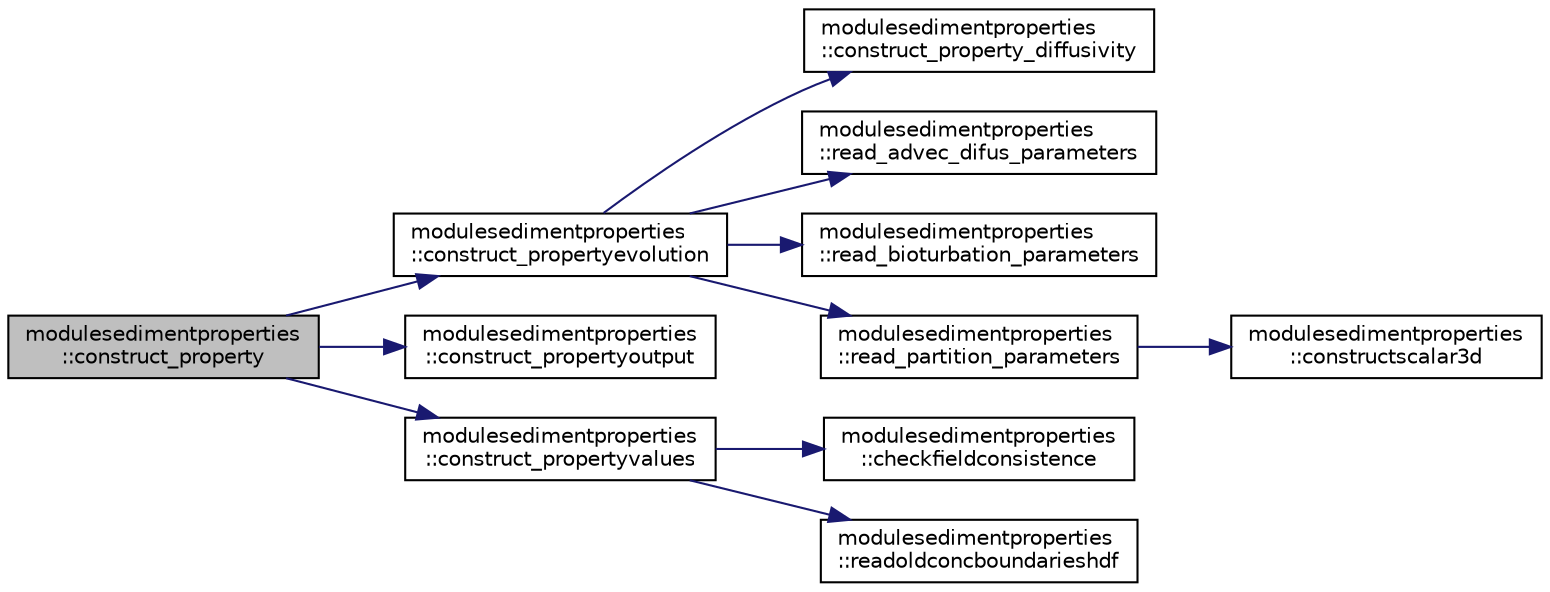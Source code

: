 digraph "modulesedimentproperties::construct_property"
{
 // LATEX_PDF_SIZE
  edge [fontname="Helvetica",fontsize="10",labelfontname="Helvetica",labelfontsize="10"];
  node [fontname="Helvetica",fontsize="10",shape=record];
  rankdir="LR";
  Node1 [label="modulesedimentproperties\l::construct_property",height=0.2,width=0.4,color="black", fillcolor="grey75", style="filled", fontcolor="black",tooltip=" "];
  Node1 -> Node2 [color="midnightblue",fontsize="10",style="solid",fontname="Helvetica"];
  Node2 [label="modulesedimentproperties\l::construct_propertyevolution",height=0.2,width=0.4,color="black", fillcolor="white", style="filled",URL="$namespacemodulesedimentproperties.html#a0062c792fb1ce4d0c7dbe3c701104971",tooltip=" "];
  Node2 -> Node3 [color="midnightblue",fontsize="10",style="solid",fontname="Helvetica"];
  Node3 [label="modulesedimentproperties\l::construct_property_diffusivity",height=0.2,width=0.4,color="black", fillcolor="white", style="filled",URL="$namespacemodulesedimentproperties.html#ad39d979b59e5b787373491b93c07fbf0",tooltip=" "];
  Node2 -> Node4 [color="midnightblue",fontsize="10",style="solid",fontname="Helvetica"];
  Node4 [label="modulesedimentproperties\l::read_advec_difus_parameters",height=0.2,width=0.4,color="black", fillcolor="white", style="filled",URL="$namespacemodulesedimentproperties.html#ae4b16a3890a8718b83545926394da139",tooltip=" "];
  Node2 -> Node5 [color="midnightblue",fontsize="10",style="solid",fontname="Helvetica"];
  Node5 [label="modulesedimentproperties\l::read_bioturbation_parameters",height=0.2,width=0.4,color="black", fillcolor="white", style="filled",URL="$namespacemodulesedimentproperties.html#aa74dbe9c3eb52147100981fe4f5d8702",tooltip=" "];
  Node2 -> Node6 [color="midnightblue",fontsize="10",style="solid",fontname="Helvetica"];
  Node6 [label="modulesedimentproperties\l::read_partition_parameters",height=0.2,width=0.4,color="black", fillcolor="white", style="filled",URL="$namespacemodulesedimentproperties.html#afa4c90b28af961558ea18ba6ed05123b",tooltip=" "];
  Node6 -> Node7 [color="midnightblue",fontsize="10",style="solid",fontname="Helvetica"];
  Node7 [label="modulesedimentproperties\l::constructscalar3d",height=0.2,width=0.4,color="black", fillcolor="white", style="filled",URL="$namespacemodulesedimentproperties.html#a8f2d8b343c149475187c15596c0bde5e",tooltip=" "];
  Node1 -> Node8 [color="midnightblue",fontsize="10",style="solid",fontname="Helvetica"];
  Node8 [label="modulesedimentproperties\l::construct_propertyoutput",height=0.2,width=0.4,color="black", fillcolor="white", style="filled",URL="$namespacemodulesedimentproperties.html#ae799f87453bb5cd4088f0289710bf961",tooltip=" "];
  Node1 -> Node9 [color="midnightblue",fontsize="10",style="solid",fontname="Helvetica"];
  Node9 [label="modulesedimentproperties\l::construct_propertyvalues",height=0.2,width=0.4,color="black", fillcolor="white", style="filled",URL="$namespacemodulesedimentproperties.html#a63773e38287296de2a4e2baec3bfe034",tooltip=" "];
  Node9 -> Node10 [color="midnightblue",fontsize="10",style="solid",fontname="Helvetica"];
  Node10 [label="modulesedimentproperties\l::checkfieldconsistence",height=0.2,width=0.4,color="black", fillcolor="white", style="filled",URL="$namespacemodulesedimentproperties.html#aed9da5330d31cd4f61d7b60492c4d0ad",tooltip=" "];
  Node9 -> Node11 [color="midnightblue",fontsize="10",style="solid",fontname="Helvetica"];
  Node11 [label="modulesedimentproperties\l::readoldconcboundarieshdf",height=0.2,width=0.4,color="black", fillcolor="white", style="filled",URL="$namespacemodulesedimentproperties.html#a5eab479d8cef7089906fb647d918b3fe",tooltip=" "];
}
